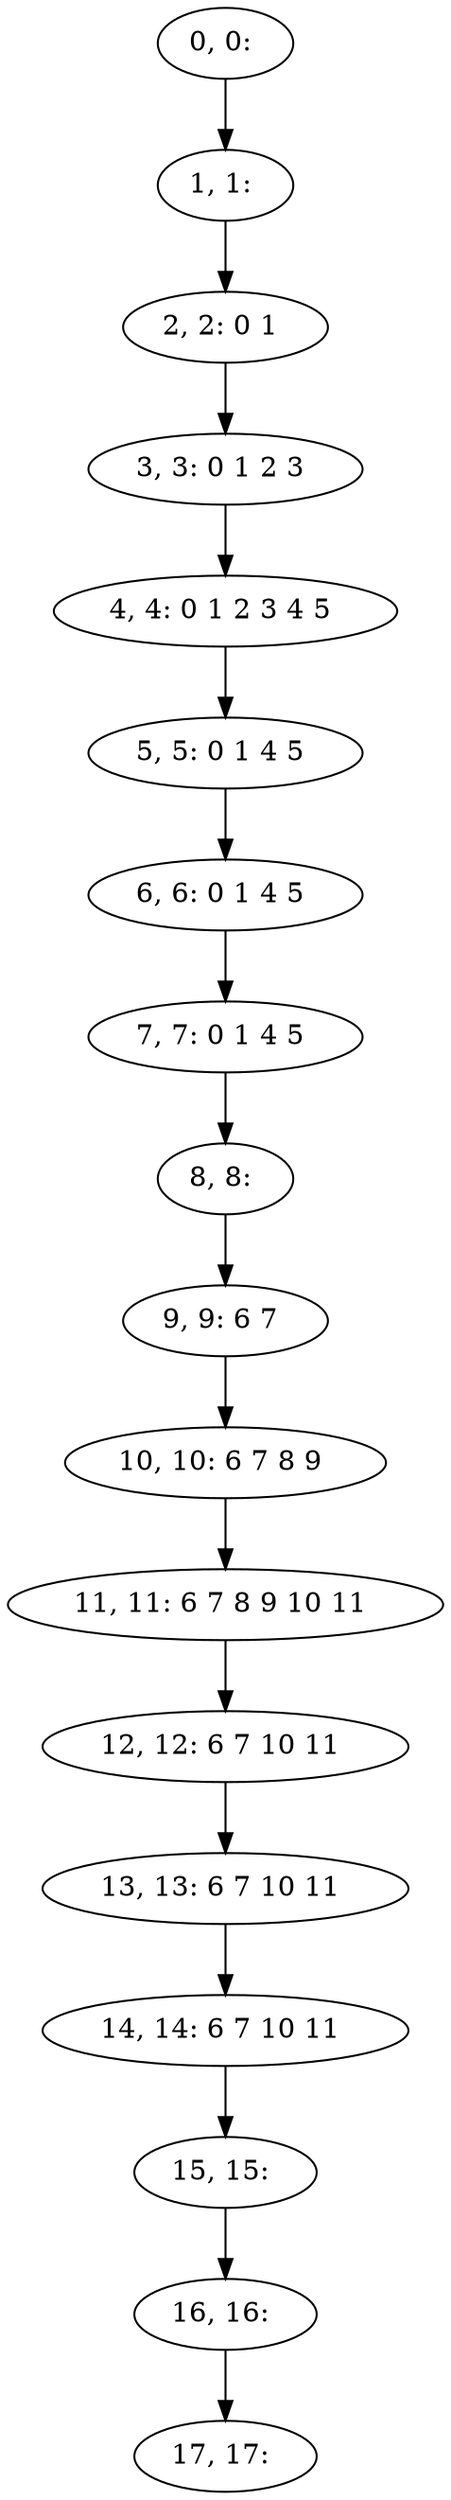 digraph G {
0[label="0, 0: "];
1[label="1, 1: "];
2[label="2, 2: 0 1 "];
3[label="3, 3: 0 1 2 3 "];
4[label="4, 4: 0 1 2 3 4 5 "];
5[label="5, 5: 0 1 4 5 "];
6[label="6, 6: 0 1 4 5 "];
7[label="7, 7: 0 1 4 5 "];
8[label="8, 8: "];
9[label="9, 9: 6 7 "];
10[label="10, 10: 6 7 8 9 "];
11[label="11, 11: 6 7 8 9 10 11 "];
12[label="12, 12: 6 7 10 11 "];
13[label="13, 13: 6 7 10 11 "];
14[label="14, 14: 6 7 10 11 "];
15[label="15, 15: "];
16[label="16, 16: "];
17[label="17, 17: "];
0->1 ;
1->2 ;
2->3 ;
3->4 ;
4->5 ;
5->6 ;
6->7 ;
7->8 ;
8->9 ;
9->10 ;
10->11 ;
11->12 ;
12->13 ;
13->14 ;
14->15 ;
15->16 ;
16->17 ;
}
